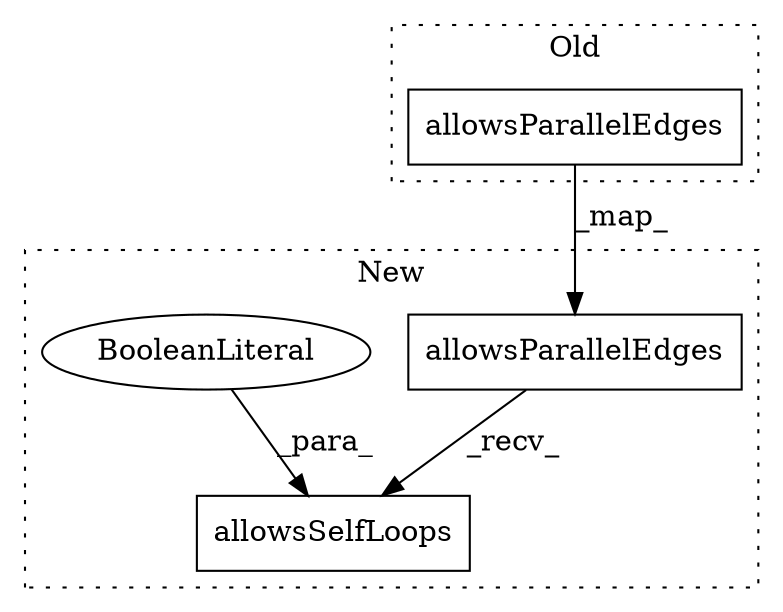 digraph G {
subgraph cluster0 {
1 [label="allowsParallelEdges" a="32" s="1139,1163" l="20,1" shape="box"];
label = "Old";
style="dotted";
}
subgraph cluster1 {
2 [label="allowsParallelEdges" a="32" s="1154,1178" l="20,1" shape="box"];
3 [label="allowsSelfLoops" a="32" s="1180,1200" l="16,1" shape="box"];
4 [label="BooleanLiteral" a="9" s="1196" l="4" shape="ellipse"];
label = "New";
style="dotted";
}
1 -> 2 [label="_map_"];
2 -> 3 [label="_recv_"];
4 -> 3 [label="_para_"];
}